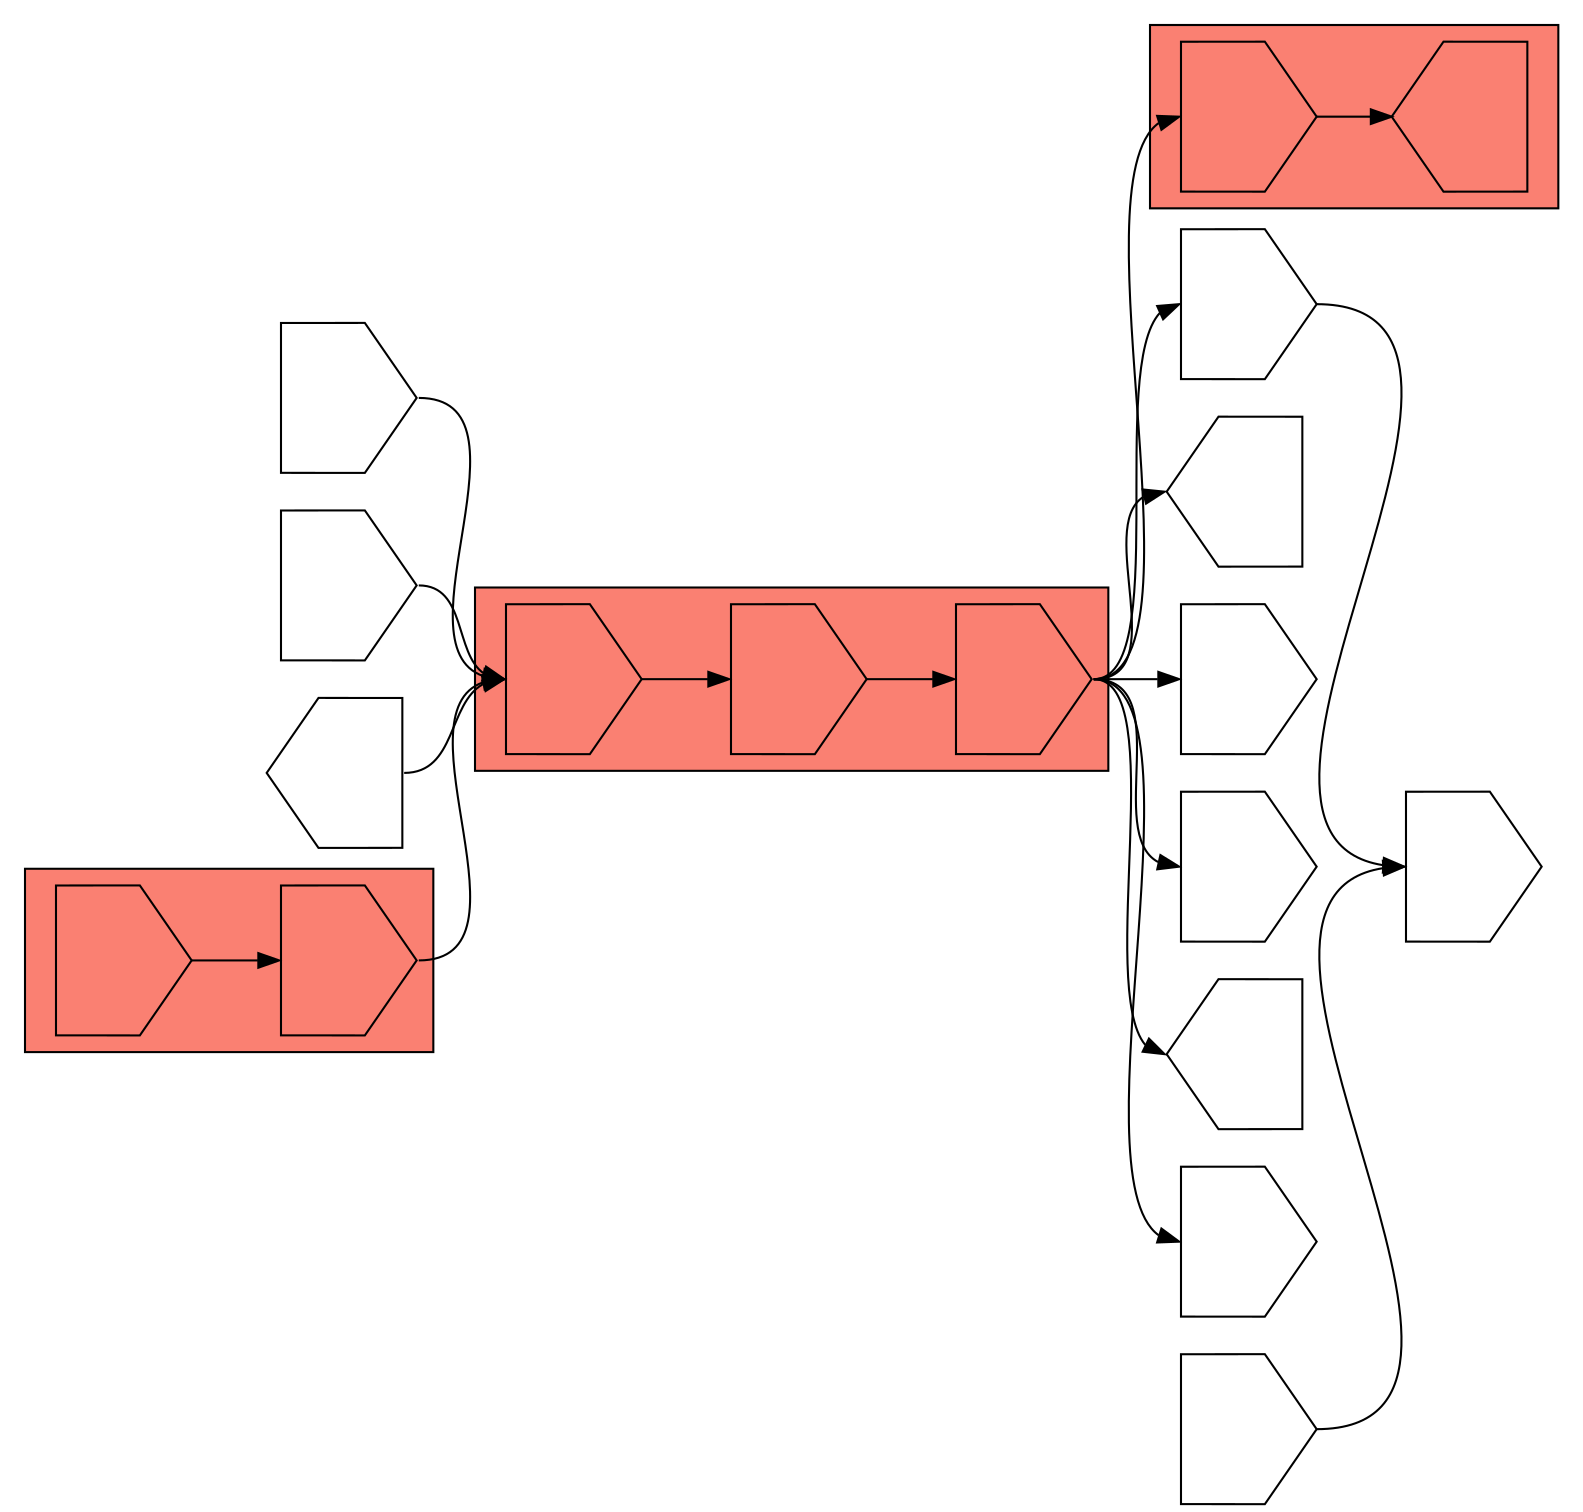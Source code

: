 digraph asm {
	rotate=90;
	edge [headport=n,tailport=s];
subgraph cluster_C2074_509 {
	2074 [label="",height=1,width=1,shape=invhouse];
	509 [label="",height=1,width=1,shape=house];
	style=filled;
	fillcolor=salmon;
}
subgraph cluster_C14904_8447_3549 {
	14904 [label="",height=1,width=1,shape=invhouse];
	8447 [label="",height=1,width=1,shape=invhouse];
	3549 [label="",height=1,width=1,shape=invhouse];
	style=filled;
	fillcolor=salmon;
}
subgraph cluster_C5003_19915 {
	5003 [label="",height=1,width=1,shape=invhouse];
	19915 [label="",height=1,width=1,shape=invhouse];
	style=filled;
	fillcolor=salmon;
}
	1640 [label="",height=1,width=1,shape=invhouse];
	6288 [label="",height=1,width=1,shape=house];
	10130 [label="",height=1,width=1,shape=invhouse];
	19944 [label="",height=1,width=1,shape=invhouse];
	20093 [label="",height=1,width=1,shape=house];
	21400 [label="",height=1,width=1,shape=invhouse];
	4776 [label="",height=1,width=1,shape=invhouse];
	1714 [label="",height=1,width=1,shape=invhouse];
	308 [label="",height=1,width=1,shape=house];
	20463 [label="",height=1,width=1,shape=invhouse];
	21464 [label="",height=1,width=1,shape=invhouse];
	2074 -> 509
	3549 -> 1640
	3549 -> 2074
	3549 -> 6288
	3549 -> 10130
	3549 -> 19944
	3549 -> 20093
	3549 -> 21400
	21400 -> 4776
	1714 -> 4776
	8447 -> 3549
	14904 -> 8447
	308 -> 14904
	19915 -> 14904
	5003 -> 19915
	20463 -> 14904
	21464 -> 14904
}